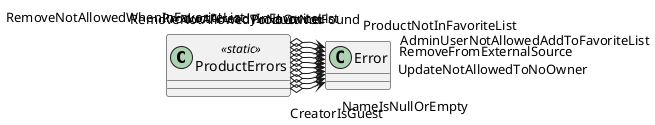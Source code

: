 @startuml
class ProductErrors <<static>> {
}
ProductErrors o-> "NameIsNullOrEmpty" Error
ProductErrors o-> "CreatorIsGuest" Error
ProductErrors o-> "UpdateNotAllowedToNoOwner" Error
ProductErrors o-> "RemoveNotAllowedToNoOwner" Error
ProductErrors o-> "RemoveFromExternalSource" Error
ProductErrors o-> "RemoveNotAllowedWhenInFavoriteList" Error
ProductErrors o-> "AdminUserNotAllowedAddToFavoriteList" Error
ProductErrors o-> "ProductAlreadyInFavoriteList" Error
ProductErrors o-> "ProductNotInFavoriteList" Error
ProductErrors o-> "ProductNotFound" Error
@enduml
